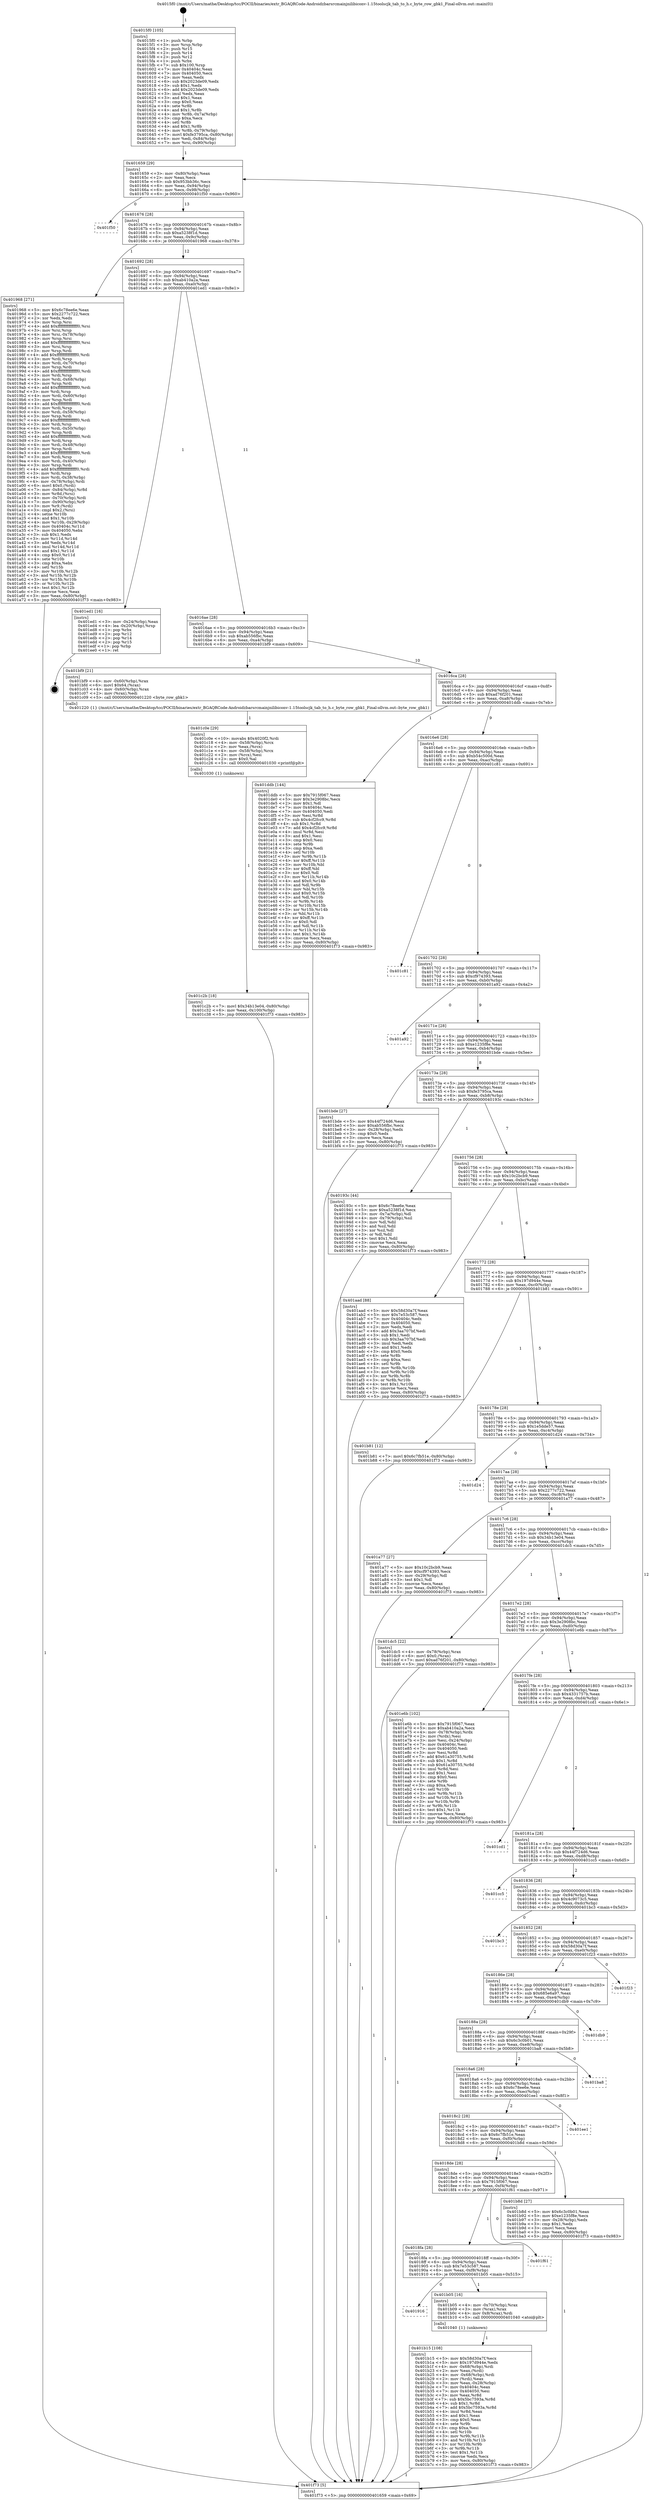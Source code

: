 digraph "0x4015f0" {
  label = "0x4015f0 (/mnt/c/Users/mathe/Desktop/tcc/POCII/binaries/extr_BGAQRCode-Androidzbarsrcmainjnilibiconv-1.15toolscjk_tab_to_h.c_byte_row_gbk1_Final-ollvm.out::main(0))"
  labelloc = "t"
  node[shape=record]

  Entry [label="",width=0.3,height=0.3,shape=circle,fillcolor=black,style=filled]
  "0x401659" [label="{
     0x401659 [29]\l
     | [instrs]\l
     &nbsp;&nbsp;0x401659 \<+3\>: mov -0x80(%rbp),%eax\l
     &nbsp;&nbsp;0x40165c \<+2\>: mov %eax,%ecx\l
     &nbsp;&nbsp;0x40165e \<+6\>: sub $0x953bb36c,%ecx\l
     &nbsp;&nbsp;0x401664 \<+6\>: mov %eax,-0x94(%rbp)\l
     &nbsp;&nbsp;0x40166a \<+6\>: mov %ecx,-0x98(%rbp)\l
     &nbsp;&nbsp;0x401670 \<+6\>: je 0000000000401f50 \<main+0x960\>\l
  }"]
  "0x401f50" [label="{
     0x401f50\l
  }", style=dashed]
  "0x401676" [label="{
     0x401676 [28]\l
     | [instrs]\l
     &nbsp;&nbsp;0x401676 \<+5\>: jmp 000000000040167b \<main+0x8b\>\l
     &nbsp;&nbsp;0x40167b \<+6\>: mov -0x94(%rbp),%eax\l
     &nbsp;&nbsp;0x401681 \<+5\>: sub $0xa5238f1d,%eax\l
     &nbsp;&nbsp;0x401686 \<+6\>: mov %eax,-0x9c(%rbp)\l
     &nbsp;&nbsp;0x40168c \<+6\>: je 0000000000401968 \<main+0x378\>\l
  }"]
  Exit [label="",width=0.3,height=0.3,shape=circle,fillcolor=black,style=filled,peripheries=2]
  "0x401968" [label="{
     0x401968 [271]\l
     | [instrs]\l
     &nbsp;&nbsp;0x401968 \<+5\>: mov $0x6c78ee6e,%eax\l
     &nbsp;&nbsp;0x40196d \<+5\>: mov $0x2277c722,%ecx\l
     &nbsp;&nbsp;0x401972 \<+2\>: xor %edx,%edx\l
     &nbsp;&nbsp;0x401974 \<+3\>: mov %rsp,%rsi\l
     &nbsp;&nbsp;0x401977 \<+4\>: add $0xfffffffffffffff0,%rsi\l
     &nbsp;&nbsp;0x40197b \<+3\>: mov %rsi,%rsp\l
     &nbsp;&nbsp;0x40197e \<+4\>: mov %rsi,-0x78(%rbp)\l
     &nbsp;&nbsp;0x401982 \<+3\>: mov %rsp,%rsi\l
     &nbsp;&nbsp;0x401985 \<+4\>: add $0xfffffffffffffff0,%rsi\l
     &nbsp;&nbsp;0x401989 \<+3\>: mov %rsi,%rsp\l
     &nbsp;&nbsp;0x40198c \<+3\>: mov %rsp,%rdi\l
     &nbsp;&nbsp;0x40198f \<+4\>: add $0xfffffffffffffff0,%rdi\l
     &nbsp;&nbsp;0x401993 \<+3\>: mov %rdi,%rsp\l
     &nbsp;&nbsp;0x401996 \<+4\>: mov %rdi,-0x70(%rbp)\l
     &nbsp;&nbsp;0x40199a \<+3\>: mov %rsp,%rdi\l
     &nbsp;&nbsp;0x40199d \<+4\>: add $0xfffffffffffffff0,%rdi\l
     &nbsp;&nbsp;0x4019a1 \<+3\>: mov %rdi,%rsp\l
     &nbsp;&nbsp;0x4019a4 \<+4\>: mov %rdi,-0x68(%rbp)\l
     &nbsp;&nbsp;0x4019a8 \<+3\>: mov %rsp,%rdi\l
     &nbsp;&nbsp;0x4019ab \<+4\>: add $0xfffffffffffffff0,%rdi\l
     &nbsp;&nbsp;0x4019af \<+3\>: mov %rdi,%rsp\l
     &nbsp;&nbsp;0x4019b2 \<+4\>: mov %rdi,-0x60(%rbp)\l
     &nbsp;&nbsp;0x4019b6 \<+3\>: mov %rsp,%rdi\l
     &nbsp;&nbsp;0x4019b9 \<+4\>: add $0xfffffffffffffff0,%rdi\l
     &nbsp;&nbsp;0x4019bd \<+3\>: mov %rdi,%rsp\l
     &nbsp;&nbsp;0x4019c0 \<+4\>: mov %rdi,-0x58(%rbp)\l
     &nbsp;&nbsp;0x4019c4 \<+3\>: mov %rsp,%rdi\l
     &nbsp;&nbsp;0x4019c7 \<+4\>: add $0xfffffffffffffff0,%rdi\l
     &nbsp;&nbsp;0x4019cb \<+3\>: mov %rdi,%rsp\l
     &nbsp;&nbsp;0x4019ce \<+4\>: mov %rdi,-0x50(%rbp)\l
     &nbsp;&nbsp;0x4019d2 \<+3\>: mov %rsp,%rdi\l
     &nbsp;&nbsp;0x4019d5 \<+4\>: add $0xfffffffffffffff0,%rdi\l
     &nbsp;&nbsp;0x4019d9 \<+3\>: mov %rdi,%rsp\l
     &nbsp;&nbsp;0x4019dc \<+4\>: mov %rdi,-0x48(%rbp)\l
     &nbsp;&nbsp;0x4019e0 \<+3\>: mov %rsp,%rdi\l
     &nbsp;&nbsp;0x4019e3 \<+4\>: add $0xfffffffffffffff0,%rdi\l
     &nbsp;&nbsp;0x4019e7 \<+3\>: mov %rdi,%rsp\l
     &nbsp;&nbsp;0x4019ea \<+4\>: mov %rdi,-0x40(%rbp)\l
     &nbsp;&nbsp;0x4019ee \<+3\>: mov %rsp,%rdi\l
     &nbsp;&nbsp;0x4019f1 \<+4\>: add $0xfffffffffffffff0,%rdi\l
     &nbsp;&nbsp;0x4019f5 \<+3\>: mov %rdi,%rsp\l
     &nbsp;&nbsp;0x4019f8 \<+4\>: mov %rdi,-0x38(%rbp)\l
     &nbsp;&nbsp;0x4019fc \<+4\>: mov -0x78(%rbp),%rdi\l
     &nbsp;&nbsp;0x401a00 \<+6\>: movl $0x0,(%rdi)\l
     &nbsp;&nbsp;0x401a06 \<+7\>: mov -0x84(%rbp),%r8d\l
     &nbsp;&nbsp;0x401a0d \<+3\>: mov %r8d,(%rsi)\l
     &nbsp;&nbsp;0x401a10 \<+4\>: mov -0x70(%rbp),%rdi\l
     &nbsp;&nbsp;0x401a14 \<+7\>: mov -0x90(%rbp),%r9\l
     &nbsp;&nbsp;0x401a1b \<+3\>: mov %r9,(%rdi)\l
     &nbsp;&nbsp;0x401a1e \<+3\>: cmpl $0x2,(%rsi)\l
     &nbsp;&nbsp;0x401a21 \<+4\>: setne %r10b\l
     &nbsp;&nbsp;0x401a25 \<+4\>: and $0x1,%r10b\l
     &nbsp;&nbsp;0x401a29 \<+4\>: mov %r10b,-0x29(%rbp)\l
     &nbsp;&nbsp;0x401a2d \<+8\>: mov 0x40404c,%r11d\l
     &nbsp;&nbsp;0x401a35 \<+7\>: mov 0x404050,%ebx\l
     &nbsp;&nbsp;0x401a3c \<+3\>: sub $0x1,%edx\l
     &nbsp;&nbsp;0x401a3f \<+3\>: mov %r11d,%r14d\l
     &nbsp;&nbsp;0x401a42 \<+3\>: add %edx,%r14d\l
     &nbsp;&nbsp;0x401a45 \<+4\>: imul %r14d,%r11d\l
     &nbsp;&nbsp;0x401a49 \<+4\>: and $0x1,%r11d\l
     &nbsp;&nbsp;0x401a4d \<+4\>: cmp $0x0,%r11d\l
     &nbsp;&nbsp;0x401a51 \<+4\>: sete %r10b\l
     &nbsp;&nbsp;0x401a55 \<+3\>: cmp $0xa,%ebx\l
     &nbsp;&nbsp;0x401a58 \<+4\>: setl %r15b\l
     &nbsp;&nbsp;0x401a5c \<+3\>: mov %r10b,%r12b\l
     &nbsp;&nbsp;0x401a5f \<+3\>: and %r15b,%r12b\l
     &nbsp;&nbsp;0x401a62 \<+3\>: xor %r15b,%r10b\l
     &nbsp;&nbsp;0x401a65 \<+3\>: or %r10b,%r12b\l
     &nbsp;&nbsp;0x401a68 \<+4\>: test $0x1,%r12b\l
     &nbsp;&nbsp;0x401a6c \<+3\>: cmovne %ecx,%eax\l
     &nbsp;&nbsp;0x401a6f \<+3\>: mov %eax,-0x80(%rbp)\l
     &nbsp;&nbsp;0x401a72 \<+5\>: jmp 0000000000401f73 \<main+0x983\>\l
  }"]
  "0x401692" [label="{
     0x401692 [28]\l
     | [instrs]\l
     &nbsp;&nbsp;0x401692 \<+5\>: jmp 0000000000401697 \<main+0xa7\>\l
     &nbsp;&nbsp;0x401697 \<+6\>: mov -0x94(%rbp),%eax\l
     &nbsp;&nbsp;0x40169d \<+5\>: sub $0xab410a2a,%eax\l
     &nbsp;&nbsp;0x4016a2 \<+6\>: mov %eax,-0xa0(%rbp)\l
     &nbsp;&nbsp;0x4016a8 \<+6\>: je 0000000000401ed1 \<main+0x8e1\>\l
  }"]
  "0x401c2b" [label="{
     0x401c2b [18]\l
     | [instrs]\l
     &nbsp;&nbsp;0x401c2b \<+7\>: movl $0x34b13e04,-0x80(%rbp)\l
     &nbsp;&nbsp;0x401c32 \<+6\>: mov %eax,-0x100(%rbp)\l
     &nbsp;&nbsp;0x401c38 \<+5\>: jmp 0000000000401f73 \<main+0x983\>\l
  }"]
  "0x401ed1" [label="{
     0x401ed1 [16]\l
     | [instrs]\l
     &nbsp;&nbsp;0x401ed1 \<+3\>: mov -0x24(%rbp),%eax\l
     &nbsp;&nbsp;0x401ed4 \<+4\>: lea -0x20(%rbp),%rsp\l
     &nbsp;&nbsp;0x401ed8 \<+1\>: pop %rbx\l
     &nbsp;&nbsp;0x401ed9 \<+2\>: pop %r12\l
     &nbsp;&nbsp;0x401edb \<+2\>: pop %r14\l
     &nbsp;&nbsp;0x401edd \<+2\>: pop %r15\l
     &nbsp;&nbsp;0x401edf \<+1\>: pop %rbp\l
     &nbsp;&nbsp;0x401ee0 \<+1\>: ret\l
  }"]
  "0x4016ae" [label="{
     0x4016ae [28]\l
     | [instrs]\l
     &nbsp;&nbsp;0x4016ae \<+5\>: jmp 00000000004016b3 \<main+0xc3\>\l
     &nbsp;&nbsp;0x4016b3 \<+6\>: mov -0x94(%rbp),%eax\l
     &nbsp;&nbsp;0x4016b9 \<+5\>: sub $0xab556fbc,%eax\l
     &nbsp;&nbsp;0x4016be \<+6\>: mov %eax,-0xa4(%rbp)\l
     &nbsp;&nbsp;0x4016c4 \<+6\>: je 0000000000401bf9 \<main+0x609\>\l
  }"]
  "0x401c0e" [label="{
     0x401c0e [29]\l
     | [instrs]\l
     &nbsp;&nbsp;0x401c0e \<+10\>: movabs $0x4020f2,%rdi\l
     &nbsp;&nbsp;0x401c18 \<+4\>: mov -0x58(%rbp),%rcx\l
     &nbsp;&nbsp;0x401c1c \<+2\>: mov %eax,(%rcx)\l
     &nbsp;&nbsp;0x401c1e \<+4\>: mov -0x58(%rbp),%rcx\l
     &nbsp;&nbsp;0x401c22 \<+2\>: mov (%rcx),%esi\l
     &nbsp;&nbsp;0x401c24 \<+2\>: mov $0x0,%al\l
     &nbsp;&nbsp;0x401c26 \<+5\>: call 0000000000401030 \<printf@plt\>\l
     | [calls]\l
     &nbsp;&nbsp;0x401030 \{1\} (unknown)\l
  }"]
  "0x401bf9" [label="{
     0x401bf9 [21]\l
     | [instrs]\l
     &nbsp;&nbsp;0x401bf9 \<+4\>: mov -0x60(%rbp),%rax\l
     &nbsp;&nbsp;0x401bfd \<+6\>: movl $0x64,(%rax)\l
     &nbsp;&nbsp;0x401c03 \<+4\>: mov -0x60(%rbp),%rax\l
     &nbsp;&nbsp;0x401c07 \<+2\>: mov (%rax),%edi\l
     &nbsp;&nbsp;0x401c09 \<+5\>: call 0000000000401220 \<byte_row_gbk1\>\l
     | [calls]\l
     &nbsp;&nbsp;0x401220 \{1\} (/mnt/c/Users/mathe/Desktop/tcc/POCII/binaries/extr_BGAQRCode-Androidzbarsrcmainjnilibiconv-1.15toolscjk_tab_to_h.c_byte_row_gbk1_Final-ollvm.out::byte_row_gbk1)\l
  }"]
  "0x4016ca" [label="{
     0x4016ca [28]\l
     | [instrs]\l
     &nbsp;&nbsp;0x4016ca \<+5\>: jmp 00000000004016cf \<main+0xdf\>\l
     &nbsp;&nbsp;0x4016cf \<+6\>: mov -0x94(%rbp),%eax\l
     &nbsp;&nbsp;0x4016d5 \<+5\>: sub $0xad76f201,%eax\l
     &nbsp;&nbsp;0x4016da \<+6\>: mov %eax,-0xa8(%rbp)\l
     &nbsp;&nbsp;0x4016e0 \<+6\>: je 0000000000401ddb \<main+0x7eb\>\l
  }"]
  "0x401b15" [label="{
     0x401b15 [108]\l
     | [instrs]\l
     &nbsp;&nbsp;0x401b15 \<+5\>: mov $0x58d30a7f,%ecx\l
     &nbsp;&nbsp;0x401b1a \<+5\>: mov $0x197d944e,%edx\l
     &nbsp;&nbsp;0x401b1f \<+4\>: mov -0x68(%rbp),%rdi\l
     &nbsp;&nbsp;0x401b23 \<+2\>: mov %eax,(%rdi)\l
     &nbsp;&nbsp;0x401b25 \<+4\>: mov -0x68(%rbp),%rdi\l
     &nbsp;&nbsp;0x401b29 \<+2\>: mov (%rdi),%eax\l
     &nbsp;&nbsp;0x401b2b \<+3\>: mov %eax,-0x28(%rbp)\l
     &nbsp;&nbsp;0x401b2e \<+7\>: mov 0x40404c,%eax\l
     &nbsp;&nbsp;0x401b35 \<+7\>: mov 0x404050,%esi\l
     &nbsp;&nbsp;0x401b3c \<+3\>: mov %eax,%r8d\l
     &nbsp;&nbsp;0x401b3f \<+7\>: sub $0x5bc7593a,%r8d\l
     &nbsp;&nbsp;0x401b46 \<+4\>: sub $0x1,%r8d\l
     &nbsp;&nbsp;0x401b4a \<+7\>: add $0x5bc7593a,%r8d\l
     &nbsp;&nbsp;0x401b51 \<+4\>: imul %r8d,%eax\l
     &nbsp;&nbsp;0x401b55 \<+3\>: and $0x1,%eax\l
     &nbsp;&nbsp;0x401b58 \<+3\>: cmp $0x0,%eax\l
     &nbsp;&nbsp;0x401b5b \<+4\>: sete %r9b\l
     &nbsp;&nbsp;0x401b5f \<+3\>: cmp $0xa,%esi\l
     &nbsp;&nbsp;0x401b62 \<+4\>: setl %r10b\l
     &nbsp;&nbsp;0x401b66 \<+3\>: mov %r9b,%r11b\l
     &nbsp;&nbsp;0x401b69 \<+3\>: and %r10b,%r11b\l
     &nbsp;&nbsp;0x401b6c \<+3\>: xor %r10b,%r9b\l
     &nbsp;&nbsp;0x401b6f \<+3\>: or %r9b,%r11b\l
     &nbsp;&nbsp;0x401b72 \<+4\>: test $0x1,%r11b\l
     &nbsp;&nbsp;0x401b76 \<+3\>: cmovne %edx,%ecx\l
     &nbsp;&nbsp;0x401b79 \<+3\>: mov %ecx,-0x80(%rbp)\l
     &nbsp;&nbsp;0x401b7c \<+5\>: jmp 0000000000401f73 \<main+0x983\>\l
  }"]
  "0x401ddb" [label="{
     0x401ddb [144]\l
     | [instrs]\l
     &nbsp;&nbsp;0x401ddb \<+5\>: mov $0x7915f067,%eax\l
     &nbsp;&nbsp;0x401de0 \<+5\>: mov $0x3e2908bc,%ecx\l
     &nbsp;&nbsp;0x401de5 \<+2\>: mov $0x1,%dl\l
     &nbsp;&nbsp;0x401de7 \<+7\>: mov 0x40404c,%esi\l
     &nbsp;&nbsp;0x401dee \<+7\>: mov 0x404050,%edi\l
     &nbsp;&nbsp;0x401df5 \<+3\>: mov %esi,%r8d\l
     &nbsp;&nbsp;0x401df8 \<+7\>: sub $0x4cf2fcc9,%r8d\l
     &nbsp;&nbsp;0x401dff \<+4\>: sub $0x1,%r8d\l
     &nbsp;&nbsp;0x401e03 \<+7\>: add $0x4cf2fcc9,%r8d\l
     &nbsp;&nbsp;0x401e0a \<+4\>: imul %r8d,%esi\l
     &nbsp;&nbsp;0x401e0e \<+3\>: and $0x1,%esi\l
     &nbsp;&nbsp;0x401e11 \<+3\>: cmp $0x0,%esi\l
     &nbsp;&nbsp;0x401e14 \<+4\>: sete %r9b\l
     &nbsp;&nbsp;0x401e18 \<+3\>: cmp $0xa,%edi\l
     &nbsp;&nbsp;0x401e1b \<+4\>: setl %r10b\l
     &nbsp;&nbsp;0x401e1f \<+3\>: mov %r9b,%r11b\l
     &nbsp;&nbsp;0x401e22 \<+4\>: xor $0xff,%r11b\l
     &nbsp;&nbsp;0x401e26 \<+3\>: mov %r10b,%bl\l
     &nbsp;&nbsp;0x401e29 \<+3\>: xor $0xff,%bl\l
     &nbsp;&nbsp;0x401e2c \<+3\>: xor $0x0,%dl\l
     &nbsp;&nbsp;0x401e2f \<+3\>: mov %r11b,%r14b\l
     &nbsp;&nbsp;0x401e32 \<+4\>: and $0x0,%r14b\l
     &nbsp;&nbsp;0x401e36 \<+3\>: and %dl,%r9b\l
     &nbsp;&nbsp;0x401e39 \<+3\>: mov %bl,%r15b\l
     &nbsp;&nbsp;0x401e3c \<+4\>: and $0x0,%r15b\l
     &nbsp;&nbsp;0x401e40 \<+3\>: and %dl,%r10b\l
     &nbsp;&nbsp;0x401e43 \<+3\>: or %r9b,%r14b\l
     &nbsp;&nbsp;0x401e46 \<+3\>: or %r10b,%r15b\l
     &nbsp;&nbsp;0x401e49 \<+3\>: xor %r15b,%r14b\l
     &nbsp;&nbsp;0x401e4c \<+3\>: or %bl,%r11b\l
     &nbsp;&nbsp;0x401e4f \<+4\>: xor $0xff,%r11b\l
     &nbsp;&nbsp;0x401e53 \<+3\>: or $0x0,%dl\l
     &nbsp;&nbsp;0x401e56 \<+3\>: and %dl,%r11b\l
     &nbsp;&nbsp;0x401e59 \<+3\>: or %r11b,%r14b\l
     &nbsp;&nbsp;0x401e5c \<+4\>: test $0x1,%r14b\l
     &nbsp;&nbsp;0x401e60 \<+3\>: cmovne %ecx,%eax\l
     &nbsp;&nbsp;0x401e63 \<+3\>: mov %eax,-0x80(%rbp)\l
     &nbsp;&nbsp;0x401e66 \<+5\>: jmp 0000000000401f73 \<main+0x983\>\l
  }"]
  "0x4016e6" [label="{
     0x4016e6 [28]\l
     | [instrs]\l
     &nbsp;&nbsp;0x4016e6 \<+5\>: jmp 00000000004016eb \<main+0xfb\>\l
     &nbsp;&nbsp;0x4016eb \<+6\>: mov -0x94(%rbp),%eax\l
     &nbsp;&nbsp;0x4016f1 \<+5\>: sub $0xb54c500d,%eax\l
     &nbsp;&nbsp;0x4016f6 \<+6\>: mov %eax,-0xac(%rbp)\l
     &nbsp;&nbsp;0x4016fc \<+6\>: je 0000000000401c81 \<main+0x691\>\l
  }"]
  "0x401916" [label="{
     0x401916\l
  }", style=dashed]
  "0x401c81" [label="{
     0x401c81\l
  }", style=dashed]
  "0x401702" [label="{
     0x401702 [28]\l
     | [instrs]\l
     &nbsp;&nbsp;0x401702 \<+5\>: jmp 0000000000401707 \<main+0x117\>\l
     &nbsp;&nbsp;0x401707 \<+6\>: mov -0x94(%rbp),%eax\l
     &nbsp;&nbsp;0x40170d \<+5\>: sub $0xcf974393,%eax\l
     &nbsp;&nbsp;0x401712 \<+6\>: mov %eax,-0xb0(%rbp)\l
     &nbsp;&nbsp;0x401718 \<+6\>: je 0000000000401a92 \<main+0x4a2\>\l
  }"]
  "0x401b05" [label="{
     0x401b05 [16]\l
     | [instrs]\l
     &nbsp;&nbsp;0x401b05 \<+4\>: mov -0x70(%rbp),%rax\l
     &nbsp;&nbsp;0x401b09 \<+3\>: mov (%rax),%rax\l
     &nbsp;&nbsp;0x401b0c \<+4\>: mov 0x8(%rax),%rdi\l
     &nbsp;&nbsp;0x401b10 \<+5\>: call 0000000000401040 \<atoi@plt\>\l
     | [calls]\l
     &nbsp;&nbsp;0x401040 \{1\} (unknown)\l
  }"]
  "0x401a92" [label="{
     0x401a92\l
  }", style=dashed]
  "0x40171e" [label="{
     0x40171e [28]\l
     | [instrs]\l
     &nbsp;&nbsp;0x40171e \<+5\>: jmp 0000000000401723 \<main+0x133\>\l
     &nbsp;&nbsp;0x401723 \<+6\>: mov -0x94(%rbp),%eax\l
     &nbsp;&nbsp;0x401729 \<+5\>: sub $0xe1235f8e,%eax\l
     &nbsp;&nbsp;0x40172e \<+6\>: mov %eax,-0xb4(%rbp)\l
     &nbsp;&nbsp;0x401734 \<+6\>: je 0000000000401bde \<main+0x5ee\>\l
  }"]
  "0x4018fa" [label="{
     0x4018fa [28]\l
     | [instrs]\l
     &nbsp;&nbsp;0x4018fa \<+5\>: jmp 00000000004018ff \<main+0x30f\>\l
     &nbsp;&nbsp;0x4018ff \<+6\>: mov -0x94(%rbp),%eax\l
     &nbsp;&nbsp;0x401905 \<+5\>: sub $0x7e53c587,%eax\l
     &nbsp;&nbsp;0x40190a \<+6\>: mov %eax,-0xf8(%rbp)\l
     &nbsp;&nbsp;0x401910 \<+6\>: je 0000000000401b05 \<main+0x515\>\l
  }"]
  "0x401bde" [label="{
     0x401bde [27]\l
     | [instrs]\l
     &nbsp;&nbsp;0x401bde \<+5\>: mov $0x44f724d6,%eax\l
     &nbsp;&nbsp;0x401be3 \<+5\>: mov $0xab556fbc,%ecx\l
     &nbsp;&nbsp;0x401be8 \<+3\>: mov -0x28(%rbp),%edx\l
     &nbsp;&nbsp;0x401beb \<+3\>: cmp $0x0,%edx\l
     &nbsp;&nbsp;0x401bee \<+3\>: cmove %ecx,%eax\l
     &nbsp;&nbsp;0x401bf1 \<+3\>: mov %eax,-0x80(%rbp)\l
     &nbsp;&nbsp;0x401bf4 \<+5\>: jmp 0000000000401f73 \<main+0x983\>\l
  }"]
  "0x40173a" [label="{
     0x40173a [28]\l
     | [instrs]\l
     &nbsp;&nbsp;0x40173a \<+5\>: jmp 000000000040173f \<main+0x14f\>\l
     &nbsp;&nbsp;0x40173f \<+6\>: mov -0x94(%rbp),%eax\l
     &nbsp;&nbsp;0x401745 \<+5\>: sub $0xfe3795ca,%eax\l
     &nbsp;&nbsp;0x40174a \<+6\>: mov %eax,-0xb8(%rbp)\l
     &nbsp;&nbsp;0x401750 \<+6\>: je 000000000040193c \<main+0x34c\>\l
  }"]
  "0x401f61" [label="{
     0x401f61\l
  }", style=dashed]
  "0x40193c" [label="{
     0x40193c [44]\l
     | [instrs]\l
     &nbsp;&nbsp;0x40193c \<+5\>: mov $0x6c78ee6e,%eax\l
     &nbsp;&nbsp;0x401941 \<+5\>: mov $0xa5238f1d,%ecx\l
     &nbsp;&nbsp;0x401946 \<+3\>: mov -0x7a(%rbp),%dl\l
     &nbsp;&nbsp;0x401949 \<+4\>: mov -0x79(%rbp),%sil\l
     &nbsp;&nbsp;0x40194d \<+3\>: mov %dl,%dil\l
     &nbsp;&nbsp;0x401950 \<+3\>: and %sil,%dil\l
     &nbsp;&nbsp;0x401953 \<+3\>: xor %sil,%dl\l
     &nbsp;&nbsp;0x401956 \<+3\>: or %dl,%dil\l
     &nbsp;&nbsp;0x401959 \<+4\>: test $0x1,%dil\l
     &nbsp;&nbsp;0x40195d \<+3\>: cmovne %ecx,%eax\l
     &nbsp;&nbsp;0x401960 \<+3\>: mov %eax,-0x80(%rbp)\l
     &nbsp;&nbsp;0x401963 \<+5\>: jmp 0000000000401f73 \<main+0x983\>\l
  }"]
  "0x401756" [label="{
     0x401756 [28]\l
     | [instrs]\l
     &nbsp;&nbsp;0x401756 \<+5\>: jmp 000000000040175b \<main+0x16b\>\l
     &nbsp;&nbsp;0x40175b \<+6\>: mov -0x94(%rbp),%eax\l
     &nbsp;&nbsp;0x401761 \<+5\>: sub $0x10c2bcb9,%eax\l
     &nbsp;&nbsp;0x401766 \<+6\>: mov %eax,-0xbc(%rbp)\l
     &nbsp;&nbsp;0x40176c \<+6\>: je 0000000000401aad \<main+0x4bd\>\l
  }"]
  "0x401f73" [label="{
     0x401f73 [5]\l
     | [instrs]\l
     &nbsp;&nbsp;0x401f73 \<+5\>: jmp 0000000000401659 \<main+0x69\>\l
  }"]
  "0x4015f0" [label="{
     0x4015f0 [105]\l
     | [instrs]\l
     &nbsp;&nbsp;0x4015f0 \<+1\>: push %rbp\l
     &nbsp;&nbsp;0x4015f1 \<+3\>: mov %rsp,%rbp\l
     &nbsp;&nbsp;0x4015f4 \<+2\>: push %r15\l
     &nbsp;&nbsp;0x4015f6 \<+2\>: push %r14\l
     &nbsp;&nbsp;0x4015f8 \<+2\>: push %r12\l
     &nbsp;&nbsp;0x4015fa \<+1\>: push %rbx\l
     &nbsp;&nbsp;0x4015fb \<+7\>: sub $0x100,%rsp\l
     &nbsp;&nbsp;0x401602 \<+7\>: mov 0x40404c,%eax\l
     &nbsp;&nbsp;0x401609 \<+7\>: mov 0x404050,%ecx\l
     &nbsp;&nbsp;0x401610 \<+2\>: mov %eax,%edx\l
     &nbsp;&nbsp;0x401612 \<+6\>: sub $0x2023de09,%edx\l
     &nbsp;&nbsp;0x401618 \<+3\>: sub $0x1,%edx\l
     &nbsp;&nbsp;0x40161b \<+6\>: add $0x2023de09,%edx\l
     &nbsp;&nbsp;0x401621 \<+3\>: imul %edx,%eax\l
     &nbsp;&nbsp;0x401624 \<+3\>: and $0x1,%eax\l
     &nbsp;&nbsp;0x401627 \<+3\>: cmp $0x0,%eax\l
     &nbsp;&nbsp;0x40162a \<+4\>: sete %r8b\l
     &nbsp;&nbsp;0x40162e \<+4\>: and $0x1,%r8b\l
     &nbsp;&nbsp;0x401632 \<+4\>: mov %r8b,-0x7a(%rbp)\l
     &nbsp;&nbsp;0x401636 \<+3\>: cmp $0xa,%ecx\l
     &nbsp;&nbsp;0x401639 \<+4\>: setl %r8b\l
     &nbsp;&nbsp;0x40163d \<+4\>: and $0x1,%r8b\l
     &nbsp;&nbsp;0x401641 \<+4\>: mov %r8b,-0x79(%rbp)\l
     &nbsp;&nbsp;0x401645 \<+7\>: movl $0xfe3795ca,-0x80(%rbp)\l
     &nbsp;&nbsp;0x40164c \<+6\>: mov %edi,-0x84(%rbp)\l
     &nbsp;&nbsp;0x401652 \<+7\>: mov %rsi,-0x90(%rbp)\l
  }"]
  "0x4018de" [label="{
     0x4018de [28]\l
     | [instrs]\l
     &nbsp;&nbsp;0x4018de \<+5\>: jmp 00000000004018e3 \<main+0x2f3\>\l
     &nbsp;&nbsp;0x4018e3 \<+6\>: mov -0x94(%rbp),%eax\l
     &nbsp;&nbsp;0x4018e9 \<+5\>: sub $0x7915f067,%eax\l
     &nbsp;&nbsp;0x4018ee \<+6\>: mov %eax,-0xf4(%rbp)\l
     &nbsp;&nbsp;0x4018f4 \<+6\>: je 0000000000401f61 \<main+0x971\>\l
  }"]
  "0x401b8d" [label="{
     0x401b8d [27]\l
     | [instrs]\l
     &nbsp;&nbsp;0x401b8d \<+5\>: mov $0x6c3c0b01,%eax\l
     &nbsp;&nbsp;0x401b92 \<+5\>: mov $0xe1235f8e,%ecx\l
     &nbsp;&nbsp;0x401b97 \<+3\>: mov -0x28(%rbp),%edx\l
     &nbsp;&nbsp;0x401b9a \<+3\>: cmp $0x1,%edx\l
     &nbsp;&nbsp;0x401b9d \<+3\>: cmovl %ecx,%eax\l
     &nbsp;&nbsp;0x401ba0 \<+3\>: mov %eax,-0x80(%rbp)\l
     &nbsp;&nbsp;0x401ba3 \<+5\>: jmp 0000000000401f73 \<main+0x983\>\l
  }"]
  "0x401aad" [label="{
     0x401aad [88]\l
     | [instrs]\l
     &nbsp;&nbsp;0x401aad \<+5\>: mov $0x58d30a7f,%eax\l
     &nbsp;&nbsp;0x401ab2 \<+5\>: mov $0x7e53c587,%ecx\l
     &nbsp;&nbsp;0x401ab7 \<+7\>: mov 0x40404c,%edx\l
     &nbsp;&nbsp;0x401abe \<+7\>: mov 0x404050,%esi\l
     &nbsp;&nbsp;0x401ac5 \<+2\>: mov %edx,%edi\l
     &nbsp;&nbsp;0x401ac7 \<+6\>: add $0x3aa707bf,%edi\l
     &nbsp;&nbsp;0x401acd \<+3\>: sub $0x1,%edi\l
     &nbsp;&nbsp;0x401ad0 \<+6\>: sub $0x3aa707bf,%edi\l
     &nbsp;&nbsp;0x401ad6 \<+3\>: imul %edi,%edx\l
     &nbsp;&nbsp;0x401ad9 \<+3\>: and $0x1,%edx\l
     &nbsp;&nbsp;0x401adc \<+3\>: cmp $0x0,%edx\l
     &nbsp;&nbsp;0x401adf \<+4\>: sete %r8b\l
     &nbsp;&nbsp;0x401ae3 \<+3\>: cmp $0xa,%esi\l
     &nbsp;&nbsp;0x401ae6 \<+4\>: setl %r9b\l
     &nbsp;&nbsp;0x401aea \<+3\>: mov %r8b,%r10b\l
     &nbsp;&nbsp;0x401aed \<+3\>: and %r9b,%r10b\l
     &nbsp;&nbsp;0x401af0 \<+3\>: xor %r9b,%r8b\l
     &nbsp;&nbsp;0x401af3 \<+3\>: or %r8b,%r10b\l
     &nbsp;&nbsp;0x401af6 \<+4\>: test $0x1,%r10b\l
     &nbsp;&nbsp;0x401afa \<+3\>: cmovne %ecx,%eax\l
     &nbsp;&nbsp;0x401afd \<+3\>: mov %eax,-0x80(%rbp)\l
     &nbsp;&nbsp;0x401b00 \<+5\>: jmp 0000000000401f73 \<main+0x983\>\l
  }"]
  "0x401772" [label="{
     0x401772 [28]\l
     | [instrs]\l
     &nbsp;&nbsp;0x401772 \<+5\>: jmp 0000000000401777 \<main+0x187\>\l
     &nbsp;&nbsp;0x401777 \<+6\>: mov -0x94(%rbp),%eax\l
     &nbsp;&nbsp;0x40177d \<+5\>: sub $0x197d944e,%eax\l
     &nbsp;&nbsp;0x401782 \<+6\>: mov %eax,-0xc0(%rbp)\l
     &nbsp;&nbsp;0x401788 \<+6\>: je 0000000000401b81 \<main+0x591\>\l
  }"]
  "0x4018c2" [label="{
     0x4018c2 [28]\l
     | [instrs]\l
     &nbsp;&nbsp;0x4018c2 \<+5\>: jmp 00000000004018c7 \<main+0x2d7\>\l
     &nbsp;&nbsp;0x4018c7 \<+6\>: mov -0x94(%rbp),%eax\l
     &nbsp;&nbsp;0x4018cd \<+5\>: sub $0x6c7fb51e,%eax\l
     &nbsp;&nbsp;0x4018d2 \<+6\>: mov %eax,-0xf0(%rbp)\l
     &nbsp;&nbsp;0x4018d8 \<+6\>: je 0000000000401b8d \<main+0x59d\>\l
  }"]
  "0x401b81" [label="{
     0x401b81 [12]\l
     | [instrs]\l
     &nbsp;&nbsp;0x401b81 \<+7\>: movl $0x6c7fb51e,-0x80(%rbp)\l
     &nbsp;&nbsp;0x401b88 \<+5\>: jmp 0000000000401f73 \<main+0x983\>\l
  }"]
  "0x40178e" [label="{
     0x40178e [28]\l
     | [instrs]\l
     &nbsp;&nbsp;0x40178e \<+5\>: jmp 0000000000401793 \<main+0x1a3\>\l
     &nbsp;&nbsp;0x401793 \<+6\>: mov -0x94(%rbp),%eax\l
     &nbsp;&nbsp;0x401799 \<+5\>: sub $0x1e5dde57,%eax\l
     &nbsp;&nbsp;0x40179e \<+6\>: mov %eax,-0xc4(%rbp)\l
     &nbsp;&nbsp;0x4017a4 \<+6\>: je 0000000000401d24 \<main+0x734\>\l
  }"]
  "0x401ee1" [label="{
     0x401ee1\l
  }", style=dashed]
  "0x401d24" [label="{
     0x401d24\l
  }", style=dashed]
  "0x4017aa" [label="{
     0x4017aa [28]\l
     | [instrs]\l
     &nbsp;&nbsp;0x4017aa \<+5\>: jmp 00000000004017af \<main+0x1bf\>\l
     &nbsp;&nbsp;0x4017af \<+6\>: mov -0x94(%rbp),%eax\l
     &nbsp;&nbsp;0x4017b5 \<+5\>: sub $0x2277c722,%eax\l
     &nbsp;&nbsp;0x4017ba \<+6\>: mov %eax,-0xc8(%rbp)\l
     &nbsp;&nbsp;0x4017c0 \<+6\>: je 0000000000401a77 \<main+0x487\>\l
  }"]
  "0x4018a6" [label="{
     0x4018a6 [28]\l
     | [instrs]\l
     &nbsp;&nbsp;0x4018a6 \<+5\>: jmp 00000000004018ab \<main+0x2bb\>\l
     &nbsp;&nbsp;0x4018ab \<+6\>: mov -0x94(%rbp),%eax\l
     &nbsp;&nbsp;0x4018b1 \<+5\>: sub $0x6c78ee6e,%eax\l
     &nbsp;&nbsp;0x4018b6 \<+6\>: mov %eax,-0xec(%rbp)\l
     &nbsp;&nbsp;0x4018bc \<+6\>: je 0000000000401ee1 \<main+0x8f1\>\l
  }"]
  "0x401a77" [label="{
     0x401a77 [27]\l
     | [instrs]\l
     &nbsp;&nbsp;0x401a77 \<+5\>: mov $0x10c2bcb9,%eax\l
     &nbsp;&nbsp;0x401a7c \<+5\>: mov $0xcf974393,%ecx\l
     &nbsp;&nbsp;0x401a81 \<+3\>: mov -0x29(%rbp),%dl\l
     &nbsp;&nbsp;0x401a84 \<+3\>: test $0x1,%dl\l
     &nbsp;&nbsp;0x401a87 \<+3\>: cmovne %ecx,%eax\l
     &nbsp;&nbsp;0x401a8a \<+3\>: mov %eax,-0x80(%rbp)\l
     &nbsp;&nbsp;0x401a8d \<+5\>: jmp 0000000000401f73 \<main+0x983\>\l
  }"]
  "0x4017c6" [label="{
     0x4017c6 [28]\l
     | [instrs]\l
     &nbsp;&nbsp;0x4017c6 \<+5\>: jmp 00000000004017cb \<main+0x1db\>\l
     &nbsp;&nbsp;0x4017cb \<+6\>: mov -0x94(%rbp),%eax\l
     &nbsp;&nbsp;0x4017d1 \<+5\>: sub $0x34b13e04,%eax\l
     &nbsp;&nbsp;0x4017d6 \<+6\>: mov %eax,-0xcc(%rbp)\l
     &nbsp;&nbsp;0x4017dc \<+6\>: je 0000000000401dc5 \<main+0x7d5\>\l
  }"]
  "0x401ba8" [label="{
     0x401ba8\l
  }", style=dashed]
  "0x401dc5" [label="{
     0x401dc5 [22]\l
     | [instrs]\l
     &nbsp;&nbsp;0x401dc5 \<+4\>: mov -0x78(%rbp),%rax\l
     &nbsp;&nbsp;0x401dc9 \<+6\>: movl $0x0,(%rax)\l
     &nbsp;&nbsp;0x401dcf \<+7\>: movl $0xad76f201,-0x80(%rbp)\l
     &nbsp;&nbsp;0x401dd6 \<+5\>: jmp 0000000000401f73 \<main+0x983\>\l
  }"]
  "0x4017e2" [label="{
     0x4017e2 [28]\l
     | [instrs]\l
     &nbsp;&nbsp;0x4017e2 \<+5\>: jmp 00000000004017e7 \<main+0x1f7\>\l
     &nbsp;&nbsp;0x4017e7 \<+6\>: mov -0x94(%rbp),%eax\l
     &nbsp;&nbsp;0x4017ed \<+5\>: sub $0x3e2908bc,%eax\l
     &nbsp;&nbsp;0x4017f2 \<+6\>: mov %eax,-0xd0(%rbp)\l
     &nbsp;&nbsp;0x4017f8 \<+6\>: je 0000000000401e6b \<main+0x87b\>\l
  }"]
  "0x40188a" [label="{
     0x40188a [28]\l
     | [instrs]\l
     &nbsp;&nbsp;0x40188a \<+5\>: jmp 000000000040188f \<main+0x29f\>\l
     &nbsp;&nbsp;0x40188f \<+6\>: mov -0x94(%rbp),%eax\l
     &nbsp;&nbsp;0x401895 \<+5\>: sub $0x6c3c0b01,%eax\l
     &nbsp;&nbsp;0x40189a \<+6\>: mov %eax,-0xe8(%rbp)\l
     &nbsp;&nbsp;0x4018a0 \<+6\>: je 0000000000401ba8 \<main+0x5b8\>\l
  }"]
  "0x401e6b" [label="{
     0x401e6b [102]\l
     | [instrs]\l
     &nbsp;&nbsp;0x401e6b \<+5\>: mov $0x7915f067,%eax\l
     &nbsp;&nbsp;0x401e70 \<+5\>: mov $0xab410a2a,%ecx\l
     &nbsp;&nbsp;0x401e75 \<+4\>: mov -0x78(%rbp),%rdx\l
     &nbsp;&nbsp;0x401e79 \<+2\>: mov (%rdx),%esi\l
     &nbsp;&nbsp;0x401e7b \<+3\>: mov %esi,-0x24(%rbp)\l
     &nbsp;&nbsp;0x401e7e \<+7\>: mov 0x40404c,%esi\l
     &nbsp;&nbsp;0x401e85 \<+7\>: mov 0x404050,%edi\l
     &nbsp;&nbsp;0x401e8c \<+3\>: mov %esi,%r8d\l
     &nbsp;&nbsp;0x401e8f \<+7\>: add $0x61a30755,%r8d\l
     &nbsp;&nbsp;0x401e96 \<+4\>: sub $0x1,%r8d\l
     &nbsp;&nbsp;0x401e9a \<+7\>: sub $0x61a30755,%r8d\l
     &nbsp;&nbsp;0x401ea1 \<+4\>: imul %r8d,%esi\l
     &nbsp;&nbsp;0x401ea5 \<+3\>: and $0x1,%esi\l
     &nbsp;&nbsp;0x401ea8 \<+3\>: cmp $0x0,%esi\l
     &nbsp;&nbsp;0x401eab \<+4\>: sete %r9b\l
     &nbsp;&nbsp;0x401eaf \<+3\>: cmp $0xa,%edi\l
     &nbsp;&nbsp;0x401eb2 \<+4\>: setl %r10b\l
     &nbsp;&nbsp;0x401eb6 \<+3\>: mov %r9b,%r11b\l
     &nbsp;&nbsp;0x401eb9 \<+3\>: and %r10b,%r11b\l
     &nbsp;&nbsp;0x401ebc \<+3\>: xor %r10b,%r9b\l
     &nbsp;&nbsp;0x401ebf \<+3\>: or %r9b,%r11b\l
     &nbsp;&nbsp;0x401ec2 \<+4\>: test $0x1,%r11b\l
     &nbsp;&nbsp;0x401ec6 \<+3\>: cmovne %ecx,%eax\l
     &nbsp;&nbsp;0x401ec9 \<+3\>: mov %eax,-0x80(%rbp)\l
     &nbsp;&nbsp;0x401ecc \<+5\>: jmp 0000000000401f73 \<main+0x983\>\l
  }"]
  "0x4017fe" [label="{
     0x4017fe [28]\l
     | [instrs]\l
     &nbsp;&nbsp;0x4017fe \<+5\>: jmp 0000000000401803 \<main+0x213\>\l
     &nbsp;&nbsp;0x401803 \<+6\>: mov -0x94(%rbp),%eax\l
     &nbsp;&nbsp;0x401809 \<+5\>: sub $0x4331757b,%eax\l
     &nbsp;&nbsp;0x40180e \<+6\>: mov %eax,-0xd4(%rbp)\l
     &nbsp;&nbsp;0x401814 \<+6\>: je 0000000000401cd1 \<main+0x6e1\>\l
  }"]
  "0x401db9" [label="{
     0x401db9\l
  }", style=dashed]
  "0x401cd1" [label="{
     0x401cd1\l
  }", style=dashed]
  "0x40181a" [label="{
     0x40181a [28]\l
     | [instrs]\l
     &nbsp;&nbsp;0x40181a \<+5\>: jmp 000000000040181f \<main+0x22f\>\l
     &nbsp;&nbsp;0x40181f \<+6\>: mov -0x94(%rbp),%eax\l
     &nbsp;&nbsp;0x401825 \<+5\>: sub $0x44f724d6,%eax\l
     &nbsp;&nbsp;0x40182a \<+6\>: mov %eax,-0xd8(%rbp)\l
     &nbsp;&nbsp;0x401830 \<+6\>: je 0000000000401cc5 \<main+0x6d5\>\l
  }"]
  "0x40186e" [label="{
     0x40186e [28]\l
     | [instrs]\l
     &nbsp;&nbsp;0x40186e \<+5\>: jmp 0000000000401873 \<main+0x283\>\l
     &nbsp;&nbsp;0x401873 \<+6\>: mov -0x94(%rbp),%eax\l
     &nbsp;&nbsp;0x401879 \<+5\>: sub $0x685e6a97,%eax\l
     &nbsp;&nbsp;0x40187e \<+6\>: mov %eax,-0xe4(%rbp)\l
     &nbsp;&nbsp;0x401884 \<+6\>: je 0000000000401db9 \<main+0x7c9\>\l
  }"]
  "0x401cc5" [label="{
     0x401cc5\l
  }", style=dashed]
  "0x401836" [label="{
     0x401836 [28]\l
     | [instrs]\l
     &nbsp;&nbsp;0x401836 \<+5\>: jmp 000000000040183b \<main+0x24b\>\l
     &nbsp;&nbsp;0x40183b \<+6\>: mov -0x94(%rbp),%eax\l
     &nbsp;&nbsp;0x401841 \<+5\>: sub $0x4c9073c5,%eax\l
     &nbsp;&nbsp;0x401846 \<+6\>: mov %eax,-0xdc(%rbp)\l
     &nbsp;&nbsp;0x40184c \<+6\>: je 0000000000401bc3 \<main+0x5d3\>\l
  }"]
  "0x401f23" [label="{
     0x401f23\l
  }", style=dashed]
  "0x401bc3" [label="{
     0x401bc3\l
  }", style=dashed]
  "0x401852" [label="{
     0x401852 [28]\l
     | [instrs]\l
     &nbsp;&nbsp;0x401852 \<+5\>: jmp 0000000000401857 \<main+0x267\>\l
     &nbsp;&nbsp;0x401857 \<+6\>: mov -0x94(%rbp),%eax\l
     &nbsp;&nbsp;0x40185d \<+5\>: sub $0x58d30a7f,%eax\l
     &nbsp;&nbsp;0x401862 \<+6\>: mov %eax,-0xe0(%rbp)\l
     &nbsp;&nbsp;0x401868 \<+6\>: je 0000000000401f23 \<main+0x933\>\l
  }"]
  Entry -> "0x4015f0" [label=" 1"]
  "0x401659" -> "0x401f50" [label=" 0"]
  "0x401659" -> "0x401676" [label=" 13"]
  "0x401ed1" -> Exit [label=" 1"]
  "0x401676" -> "0x401968" [label=" 1"]
  "0x401676" -> "0x401692" [label=" 12"]
  "0x401e6b" -> "0x401f73" [label=" 1"]
  "0x401692" -> "0x401ed1" [label=" 1"]
  "0x401692" -> "0x4016ae" [label=" 11"]
  "0x401ddb" -> "0x401f73" [label=" 1"]
  "0x4016ae" -> "0x401bf9" [label=" 1"]
  "0x4016ae" -> "0x4016ca" [label=" 10"]
  "0x401dc5" -> "0x401f73" [label=" 1"]
  "0x4016ca" -> "0x401ddb" [label=" 1"]
  "0x4016ca" -> "0x4016e6" [label=" 9"]
  "0x401c2b" -> "0x401f73" [label=" 1"]
  "0x4016e6" -> "0x401c81" [label=" 0"]
  "0x4016e6" -> "0x401702" [label=" 9"]
  "0x401c0e" -> "0x401c2b" [label=" 1"]
  "0x401702" -> "0x401a92" [label=" 0"]
  "0x401702" -> "0x40171e" [label=" 9"]
  "0x401bf9" -> "0x401c0e" [label=" 1"]
  "0x40171e" -> "0x401bde" [label=" 1"]
  "0x40171e" -> "0x40173a" [label=" 8"]
  "0x401b8d" -> "0x401f73" [label=" 1"]
  "0x40173a" -> "0x40193c" [label=" 1"]
  "0x40173a" -> "0x401756" [label=" 7"]
  "0x40193c" -> "0x401f73" [label=" 1"]
  "0x4015f0" -> "0x401659" [label=" 1"]
  "0x401f73" -> "0x401659" [label=" 12"]
  "0x401b81" -> "0x401f73" [label=" 1"]
  "0x401968" -> "0x401f73" [label=" 1"]
  "0x401b05" -> "0x401b15" [label=" 1"]
  "0x401756" -> "0x401aad" [label=" 1"]
  "0x401756" -> "0x401772" [label=" 6"]
  "0x4018fa" -> "0x401916" [label=" 0"]
  "0x401772" -> "0x401b81" [label=" 1"]
  "0x401772" -> "0x40178e" [label=" 5"]
  "0x401bde" -> "0x401f73" [label=" 1"]
  "0x40178e" -> "0x401d24" [label=" 0"]
  "0x40178e" -> "0x4017aa" [label=" 5"]
  "0x4018de" -> "0x4018fa" [label=" 1"]
  "0x4017aa" -> "0x401a77" [label=" 1"]
  "0x4017aa" -> "0x4017c6" [label=" 4"]
  "0x401a77" -> "0x401f73" [label=" 1"]
  "0x401aad" -> "0x401f73" [label=" 1"]
  "0x401b15" -> "0x401f73" [label=" 1"]
  "0x4017c6" -> "0x401dc5" [label=" 1"]
  "0x4017c6" -> "0x4017e2" [label=" 3"]
  "0x4018c2" -> "0x4018de" [label=" 1"]
  "0x4017e2" -> "0x401e6b" [label=" 1"]
  "0x4017e2" -> "0x4017fe" [label=" 2"]
  "0x4018fa" -> "0x401b05" [label=" 1"]
  "0x4017fe" -> "0x401cd1" [label=" 0"]
  "0x4017fe" -> "0x40181a" [label=" 2"]
  "0x4018a6" -> "0x4018c2" [label=" 2"]
  "0x40181a" -> "0x401cc5" [label=" 0"]
  "0x40181a" -> "0x401836" [label=" 2"]
  "0x4018de" -> "0x401f61" [label=" 0"]
  "0x401836" -> "0x401bc3" [label=" 0"]
  "0x401836" -> "0x401852" [label=" 2"]
  "0x40188a" -> "0x4018a6" [label=" 2"]
  "0x401852" -> "0x401f23" [label=" 0"]
  "0x401852" -> "0x40186e" [label=" 2"]
  "0x4018a6" -> "0x401ee1" [label=" 0"]
  "0x40186e" -> "0x401db9" [label=" 0"]
  "0x40186e" -> "0x40188a" [label=" 2"]
  "0x4018c2" -> "0x401b8d" [label=" 1"]
  "0x40188a" -> "0x401ba8" [label=" 0"]
}
